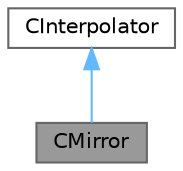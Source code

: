digraph "CMirror"
{
 // LATEX_PDF_SIZE
  bgcolor="transparent";
  edge [fontname=Helvetica,fontsize=10,labelfontname=Helvetica,labelfontsize=10];
  node [fontname=Helvetica,fontsize=10,shape=box,height=0.2,width=0.4];
  Node1 [id="Node000001",label="CMirror",height=0.2,width=0.4,color="gray40", fillcolor="grey60", style="filled", fontcolor="black",tooltip="Mirror interpolation, transpose interpolation matrix of opposing mesh."];
  Node2 -> Node1 [id="edge1_Node000001_Node000002",dir="back",color="steelblue1",style="solid",tooltip=" "];
  Node2 [id="Node000002",label="CInterpolator",height=0.2,width=0.4,color="gray40", fillcolor="white", style="filled",URL="$classCInterpolator.html",tooltip="Main class for defining the interpolator, it requires a child class for each particular interpolation..."];
}
